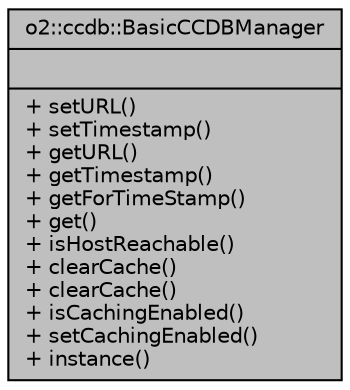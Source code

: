 digraph "o2::ccdb::BasicCCDBManager"
{
 // INTERACTIVE_SVG=YES
  bgcolor="transparent";
  edge [fontname="Helvetica",fontsize="10",labelfontname="Helvetica",labelfontsize="10"];
  node [fontname="Helvetica",fontsize="10",shape=record];
  Node1 [label="{o2::ccdb::BasicCCDBManager\n||+ setURL()\l+ setTimestamp()\l+ getURL()\l+ getTimestamp()\l+ getForTimeStamp()\l+ get()\l+ isHostReachable()\l+ clearCache()\l+ clearCache()\l+ isCachingEnabled()\l+ setCachingEnabled()\l+ instance()\l}",height=0.2,width=0.4,color="black", fillcolor="grey75", style="filled", fontcolor="black"];
}

